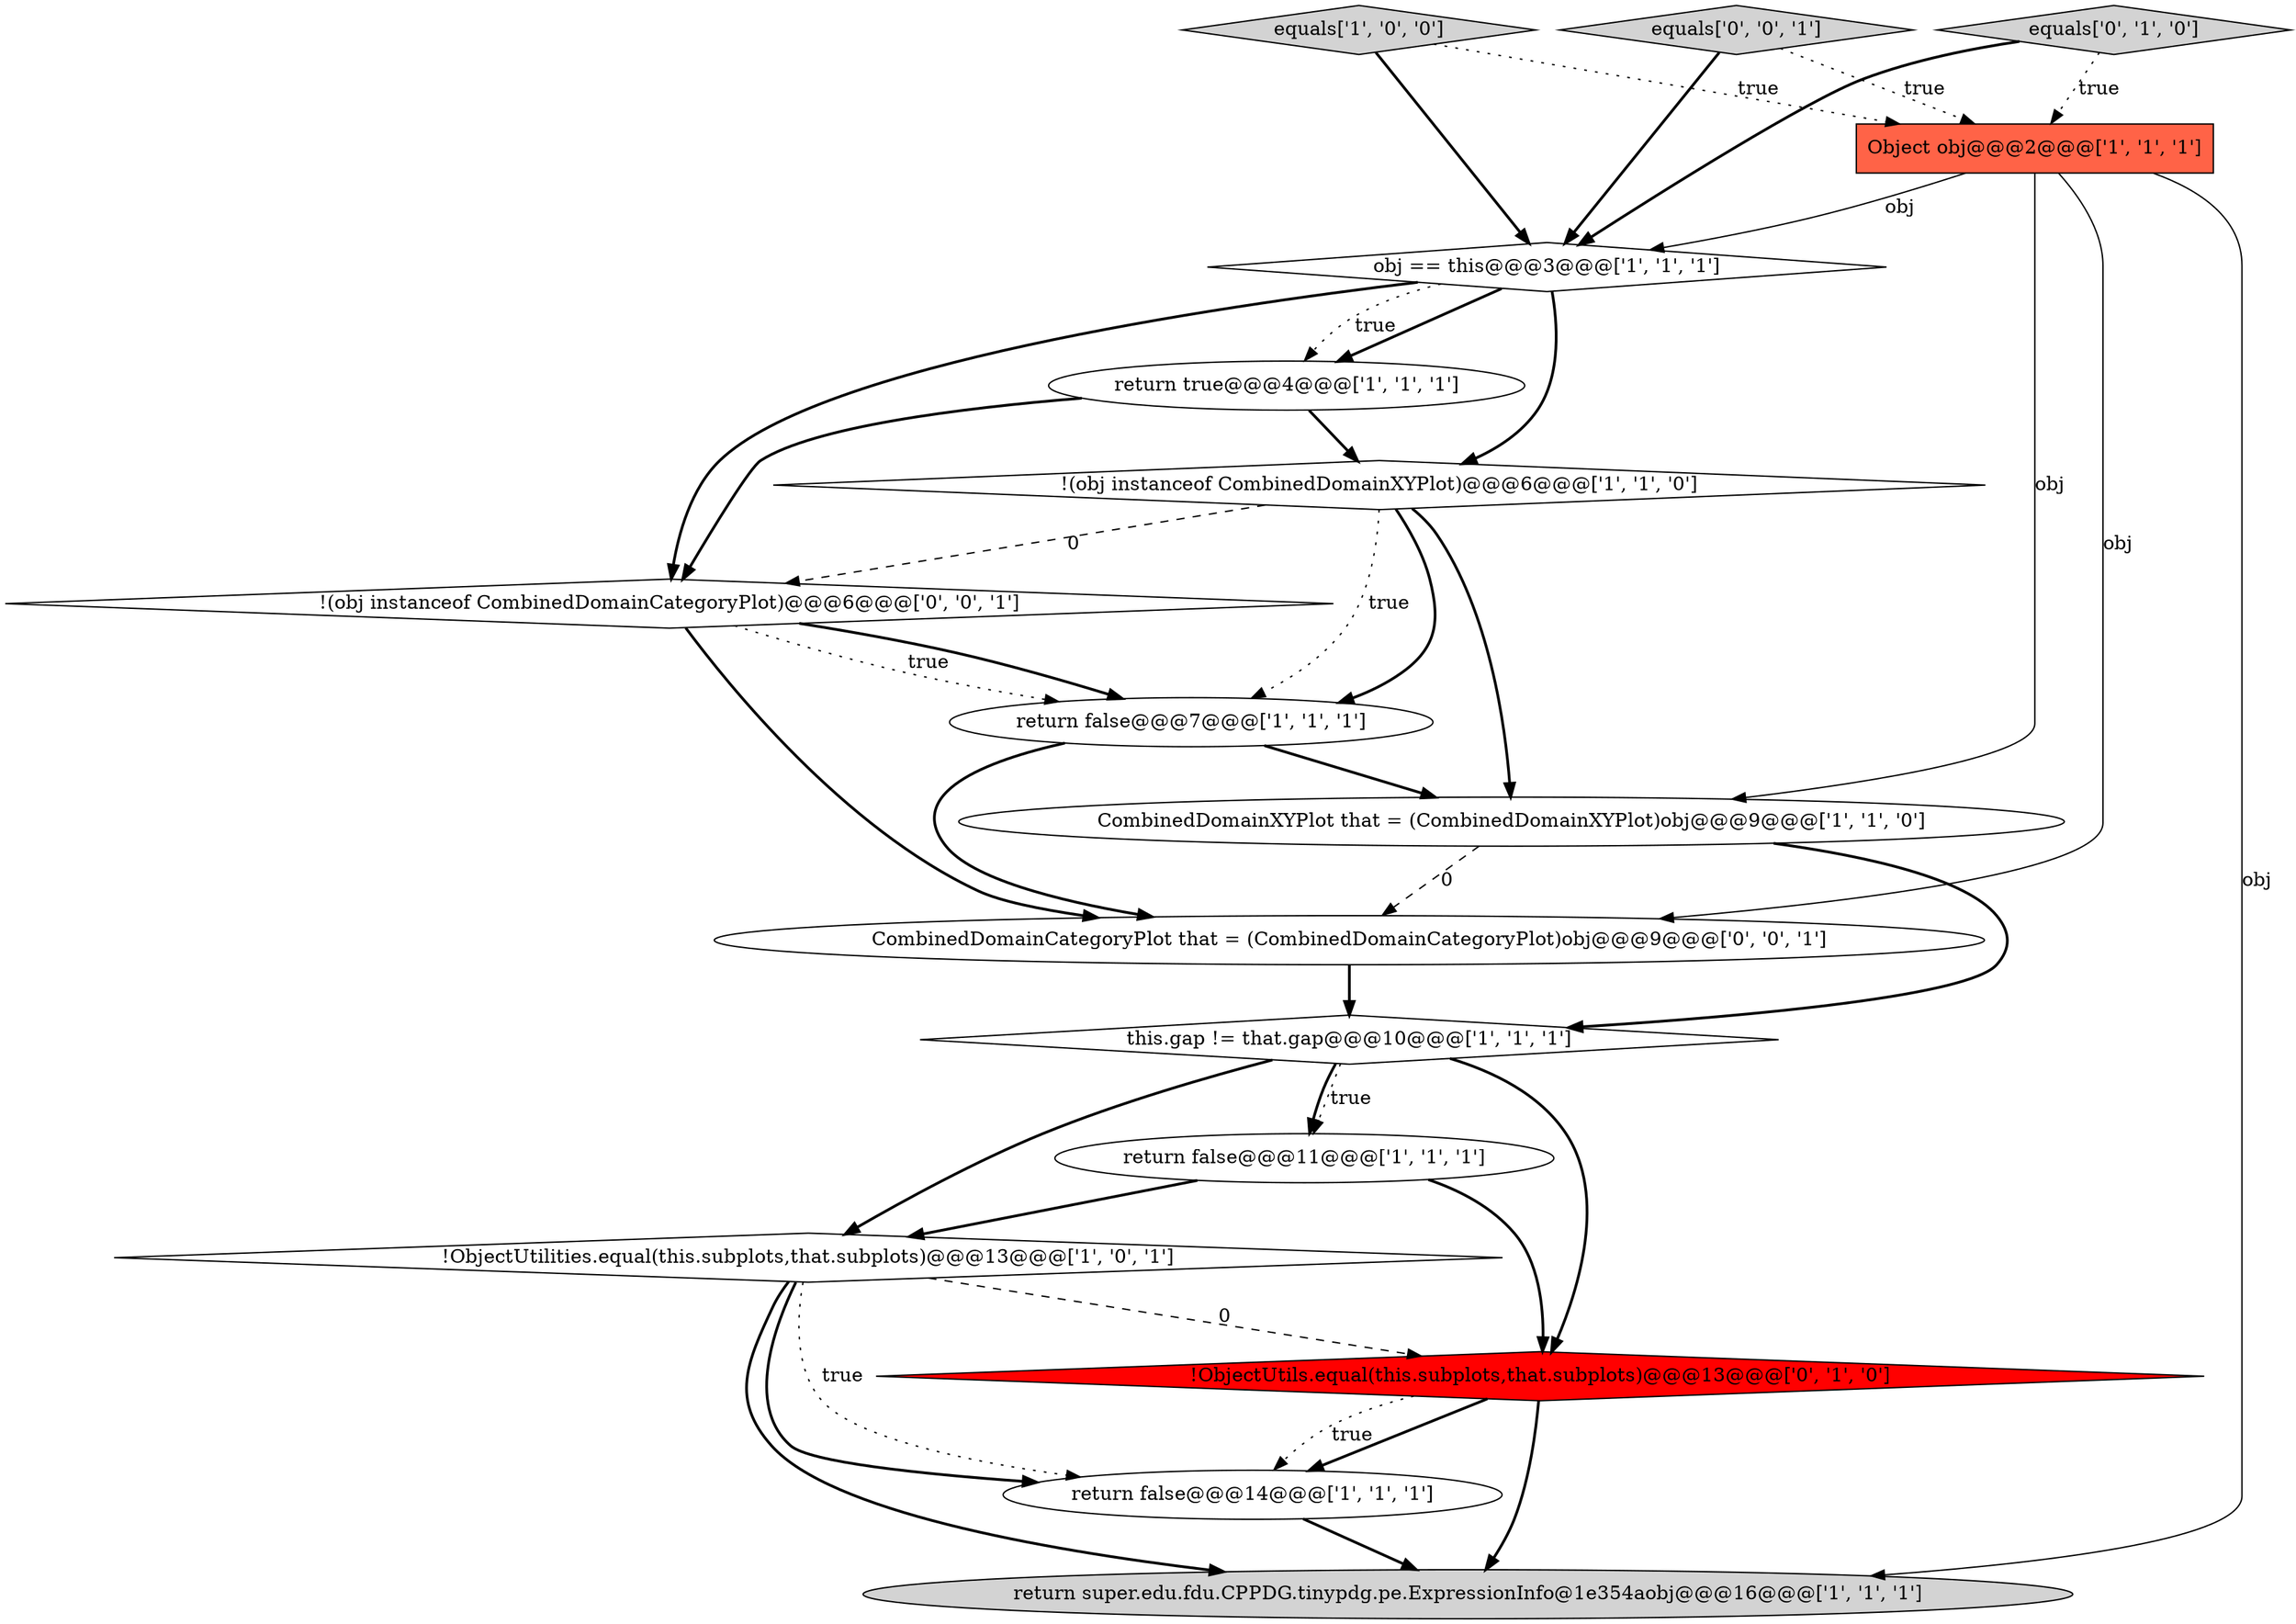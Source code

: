 digraph {
16 [style = filled, label = "equals['0', '0', '1']", fillcolor = lightgray, shape = diamond image = "AAA0AAABBB3BBB"];
6 [style = filled, label = "equals['1', '0', '0']", fillcolor = lightgray, shape = diamond image = "AAA0AAABBB1BBB"];
10 [style = filled, label = "this.gap != that.gap@@@10@@@['1', '1', '1']", fillcolor = white, shape = diamond image = "AAA0AAABBB1BBB"];
11 [style = filled, label = "return false@@@11@@@['1', '1', '1']", fillcolor = white, shape = ellipse image = "AAA0AAABBB1BBB"];
12 [style = filled, label = "equals['0', '1', '0']", fillcolor = lightgray, shape = diamond image = "AAA0AAABBB2BBB"];
2 [style = filled, label = "return false@@@7@@@['1', '1', '1']", fillcolor = white, shape = ellipse image = "AAA0AAABBB1BBB"];
4 [style = filled, label = "!(obj instanceof CombinedDomainXYPlot)@@@6@@@['1', '1', '0']", fillcolor = white, shape = diamond image = "AAA0AAABBB1BBB"];
0 [style = filled, label = "Object obj@@@2@@@['1', '1', '1']", fillcolor = tomato, shape = box image = "AAA0AAABBB1BBB"];
3 [style = filled, label = "return super.edu.fdu.CPPDG.tinypdg.pe.ExpressionInfo@1e354aobj@@@16@@@['1', '1', '1']", fillcolor = lightgray, shape = ellipse image = "AAA0AAABBB1BBB"];
5 [style = filled, label = "!ObjectUtilities.equal(this.subplots,that.subplots)@@@13@@@['1', '0', '1']", fillcolor = white, shape = diamond image = "AAA0AAABBB1BBB"];
7 [style = filled, label = "return true@@@4@@@['1', '1', '1']", fillcolor = white, shape = ellipse image = "AAA0AAABBB1BBB"];
8 [style = filled, label = "CombinedDomainXYPlot that = (CombinedDomainXYPlot)obj@@@9@@@['1', '1', '0']", fillcolor = white, shape = ellipse image = "AAA0AAABBB1BBB"];
15 [style = filled, label = "!(obj instanceof CombinedDomainCategoryPlot)@@@6@@@['0', '0', '1']", fillcolor = white, shape = diamond image = "AAA0AAABBB3BBB"];
14 [style = filled, label = "CombinedDomainCategoryPlot that = (CombinedDomainCategoryPlot)obj@@@9@@@['0', '0', '1']", fillcolor = white, shape = ellipse image = "AAA0AAABBB3BBB"];
13 [style = filled, label = "!ObjectUtils.equal(this.subplots,that.subplots)@@@13@@@['0', '1', '0']", fillcolor = red, shape = diamond image = "AAA1AAABBB2BBB"];
9 [style = filled, label = "return false@@@14@@@['1', '1', '1']", fillcolor = white, shape = ellipse image = "AAA0AAABBB1BBB"];
1 [style = filled, label = "obj == this@@@3@@@['1', '1', '1']", fillcolor = white, shape = diamond image = "AAA0AAABBB1BBB"];
5->13 [style = dashed, label="0"];
5->3 [style = bold, label=""];
8->10 [style = bold, label=""];
1->4 [style = bold, label=""];
15->2 [style = bold, label=""];
5->9 [style = bold, label=""];
15->14 [style = bold, label=""];
15->2 [style = dotted, label="true"];
1->15 [style = bold, label=""];
0->3 [style = solid, label="obj"];
14->10 [style = bold, label=""];
0->14 [style = solid, label="obj"];
4->2 [style = bold, label=""];
0->1 [style = solid, label="obj"];
7->4 [style = bold, label=""];
8->14 [style = dashed, label="0"];
12->1 [style = bold, label=""];
1->7 [style = bold, label=""];
1->7 [style = dotted, label="true"];
6->1 [style = bold, label=""];
11->5 [style = bold, label=""];
0->8 [style = solid, label="obj"];
10->5 [style = bold, label=""];
16->0 [style = dotted, label="true"];
13->3 [style = bold, label=""];
10->13 [style = bold, label=""];
16->1 [style = bold, label=""];
10->11 [style = dotted, label="true"];
4->15 [style = dashed, label="0"];
11->13 [style = bold, label=""];
2->14 [style = bold, label=""];
12->0 [style = dotted, label="true"];
5->9 [style = dotted, label="true"];
4->8 [style = bold, label=""];
9->3 [style = bold, label=""];
7->15 [style = bold, label=""];
13->9 [style = bold, label=""];
6->0 [style = dotted, label="true"];
4->2 [style = dotted, label="true"];
2->8 [style = bold, label=""];
10->11 [style = bold, label=""];
13->9 [style = dotted, label="true"];
}
